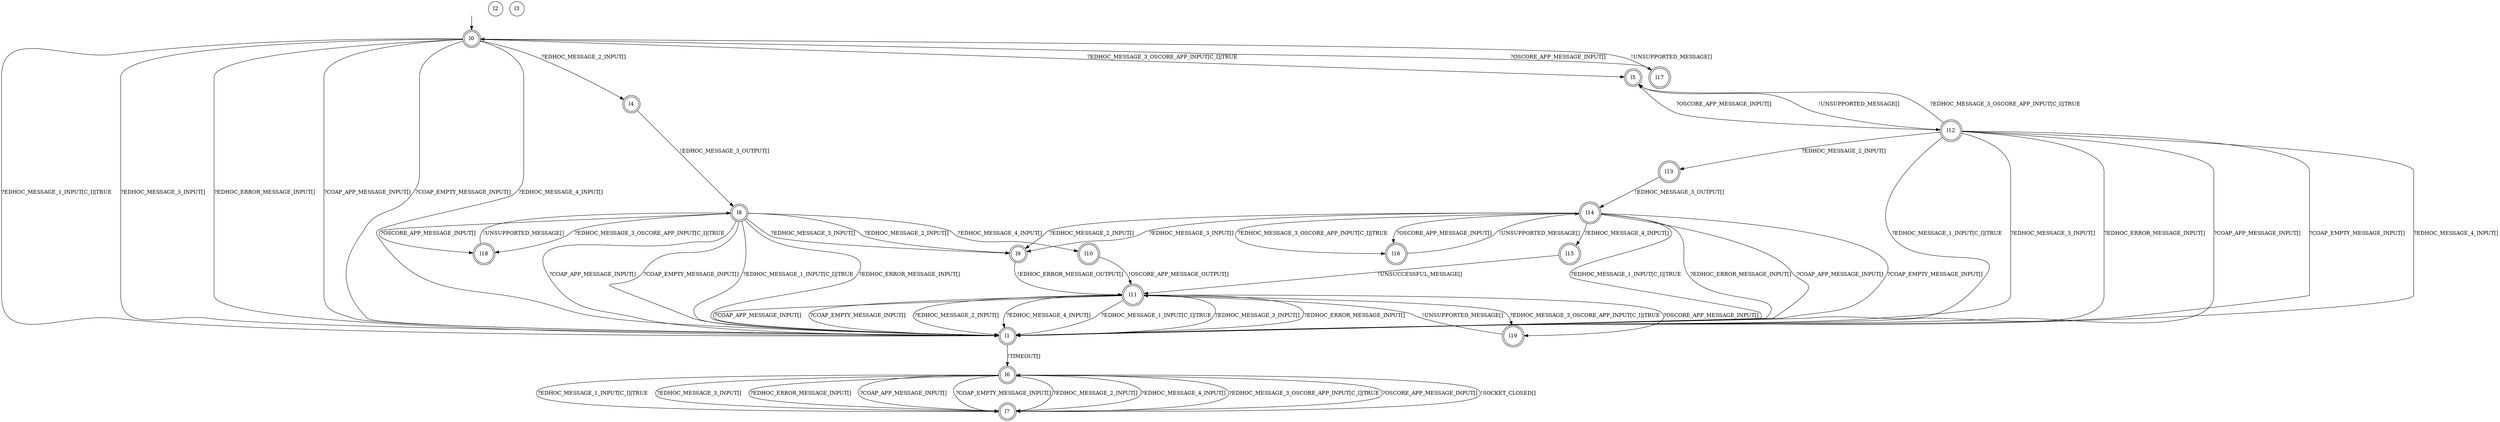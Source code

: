 digraph RA {
"" [shape=none,label=<>]
"l0" [shape=doublecircle]
"l1" [shape=doublecircle]
"l2" [shape=circle]
"l3" [shape=circle]
"l4" [shape=doublecircle]
"l5" [shape=doublecircle]
"l6" [shape=doublecircle]
"l7" [shape=doublecircle]
"l8" [shape=doublecircle]
"l9" [shape=doublecircle]
"l10" [shape=doublecircle]
"l11" [shape=doublecircle]
"l12" [shape=doublecircle]
"l13" [shape=doublecircle]
"l14" [shape=doublecircle]
"l15" [shape=doublecircle]
"l16" [shape=doublecircle]
"l17" [shape=doublecircle]
"l18" [shape=doublecircle]
"l19" [shape=doublecircle]
"" -> "l0"
"l0" -> "l1" [label=<?EDHOC_MESSAGE_1_INPUT[C_I]|TRUE>]
"l0" -> "l1" [label=<?EDHOC_MESSAGE_3_INPUT[]>]
"l0" -> "l1" [label=<?EDHOC_ERROR_MESSAGE_INPUT[]>]
"l0" -> "l1" [label=<?COAP_APP_MESSAGE_INPUT[]>]
"l0" -> "l1" [label=<?COAP_EMPTY_MESSAGE_INPUT[]>]
"l0" -> "l1" [label=<?EDHOC_MESSAGE_4_INPUT[]>]
"l0" -> "l4" [label=<?EDHOC_MESSAGE_2_INPUT[]>]
"l0" -> "l5" [label=<?EDHOC_MESSAGE_3_OSCORE_APP_INPUT[C_I]|TRUE>]
"l0" -> "l17" [label=<?OSCORE_APP_MESSAGE_INPUT[]>]
"l1" -> "l6" [label=<!TIMEOUT[]>]
"l4" -> "l8" [label=<!EDHOC_MESSAGE_3_OUTPUT[]>]
"l5" -> "l12" [label=<!UNSUPPORTED_MESSAGE[]>]
"l6" -> "l7" [label=<?EDHOC_MESSAGE_1_INPUT[C_I]|TRUE>]
"l6" -> "l7" [label=<?EDHOC_MESSAGE_3_INPUT[]>]
"l6" -> "l7" [label=<?EDHOC_ERROR_MESSAGE_INPUT[]>]
"l6" -> "l7" [label=<?COAP_APP_MESSAGE_INPUT[]>]
"l6" -> "l7" [label=<?COAP_EMPTY_MESSAGE_INPUT[]>]
"l6" -> "l7" [label=<?EDHOC_MESSAGE_2_INPUT[]>]
"l6" -> "l7" [label=<?EDHOC_MESSAGE_4_INPUT[]>]
"l6" -> "l7" [label=<?EDHOC_MESSAGE_3_OSCORE_APP_INPUT[C_I]|TRUE>]
"l6" -> "l7" [label=<?OSCORE_APP_MESSAGE_INPUT[]>]
"l7" -> "l6" [label=<!SOCKET_CLOSED[]>]
"l8" -> "l1" [label=<?EDHOC_MESSAGE_1_INPUT[C_I]|TRUE>]
"l8" -> "l1" [label=<?EDHOC_ERROR_MESSAGE_INPUT[]>]
"l8" -> "l1" [label=<?COAP_APP_MESSAGE_INPUT[]>]
"l8" -> "l1" [label=<?COAP_EMPTY_MESSAGE_INPUT[]>]
"l8" -> "l9" [label=<?EDHOC_MESSAGE_3_INPUT[]>]
"l8" -> "l9" [label=<?EDHOC_MESSAGE_2_INPUT[]>]
"l8" -> "l10" [label=<?EDHOC_MESSAGE_4_INPUT[]>]
"l8" -> "l18" [label=<?EDHOC_MESSAGE_3_OSCORE_APP_INPUT[C_I]|TRUE>]
"l8" -> "l18" [label=<?OSCORE_APP_MESSAGE_INPUT[]>]
"l9" -> "l11" [label=<!EDHOC_ERROR_MESSAGE_OUTPUT[]>]
"l10" -> "l11" [label=<!OSCORE_APP_MESSAGE_OUTPUT[]>]
"l11" -> "l1" [label=<?EDHOC_MESSAGE_1_INPUT[C_I]|TRUE>]
"l11" -> "l1" [label=<?EDHOC_MESSAGE_3_INPUT[]>]
"l11" -> "l1" [label=<?EDHOC_ERROR_MESSAGE_INPUT[]>]
"l11" -> "l1" [label=<?COAP_APP_MESSAGE_INPUT[]>]
"l11" -> "l1" [label=<?COAP_EMPTY_MESSAGE_INPUT[]>]
"l11" -> "l1" [label=<?EDHOC_MESSAGE_2_INPUT[]>]
"l11" -> "l1" [label=<?EDHOC_MESSAGE_4_INPUT[]>]
"l11" -> "l19" [label=<?EDHOC_MESSAGE_3_OSCORE_APP_INPUT[C_I]|TRUE>]
"l11" -> "l19" [label=<?OSCORE_APP_MESSAGE_INPUT[]>]
"l12" -> "l1" [label=<?EDHOC_MESSAGE_1_INPUT[C_I]|TRUE>]
"l12" -> "l1" [label=<?EDHOC_MESSAGE_3_INPUT[]>]
"l12" -> "l1" [label=<?EDHOC_ERROR_MESSAGE_INPUT[]>]
"l12" -> "l1" [label=<?COAP_APP_MESSAGE_INPUT[]>]
"l12" -> "l1" [label=<?COAP_EMPTY_MESSAGE_INPUT[]>]
"l12" -> "l1" [label=<?EDHOC_MESSAGE_4_INPUT[]>]
"l12" -> "l5" [label=<?EDHOC_MESSAGE_3_OSCORE_APP_INPUT[C_I]|TRUE>]
"l12" -> "l5" [label=<?OSCORE_APP_MESSAGE_INPUT[]>]
"l12" -> "l13" [label=<?EDHOC_MESSAGE_2_INPUT[]>]
"l13" -> "l14" [label=<!EDHOC_MESSAGE_3_OUTPUT[]>]
"l14" -> "l1" [label=<?EDHOC_MESSAGE_1_INPUT[C_I]|TRUE>]
"l14" -> "l1" [label=<?EDHOC_ERROR_MESSAGE_INPUT[]>]
"l14" -> "l1" [label=<?COAP_APP_MESSAGE_INPUT[]>]
"l14" -> "l1" [label=<?COAP_EMPTY_MESSAGE_INPUT[]>]
"l14" -> "l9" [label=<?EDHOC_MESSAGE_3_INPUT[]>]
"l14" -> "l9" [label=<?EDHOC_MESSAGE_2_INPUT[]>]
"l14" -> "l15" [label=<?EDHOC_MESSAGE_4_INPUT[]>]
"l14" -> "l16" [label=<?EDHOC_MESSAGE_3_OSCORE_APP_INPUT[C_I]|TRUE>]
"l14" -> "l16" [label=<?OSCORE_APP_MESSAGE_INPUT[]>]
"l15" -> "l11" [label=<!UNSUCCESSFUL_MESSAGE[]>]
"l16" -> "l14" [label=<!UNSUPPORTED_MESSAGE[]>]
"l17" -> "l0" [label=<!UNSUPPORTED_MESSAGE[]>]
"l18" -> "l8" [label=<!UNSUPPORTED_MESSAGE[]>]
"l19" -> "l11" [label=<!UNSUPPORTED_MESSAGE[]>]
}
